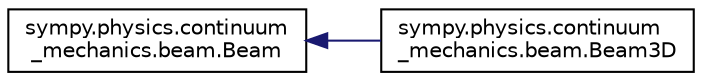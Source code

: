 digraph "Graphical Class Hierarchy"
{
 // LATEX_PDF_SIZE
  edge [fontname="Helvetica",fontsize="10",labelfontname="Helvetica",labelfontsize="10"];
  node [fontname="Helvetica",fontsize="10",shape=record];
  rankdir="LR";
  Node0 [label="sympy.physics.continuum\l_mechanics.beam.Beam",height=0.2,width=0.4,color="black", fillcolor="white", style="filled",URL="$classsympy_1_1physics_1_1continuum__mechanics_1_1beam_1_1Beam.html",tooltip=" "];
  Node0 -> Node1 [dir="back",color="midnightblue",fontsize="10",style="solid",fontname="Helvetica"];
  Node1 [label="sympy.physics.continuum\l_mechanics.beam.Beam3D",height=0.2,width=0.4,color="black", fillcolor="white", style="filled",URL="$classsympy_1_1physics_1_1continuum__mechanics_1_1beam_1_1Beam3D.html",tooltip=" "];
}
